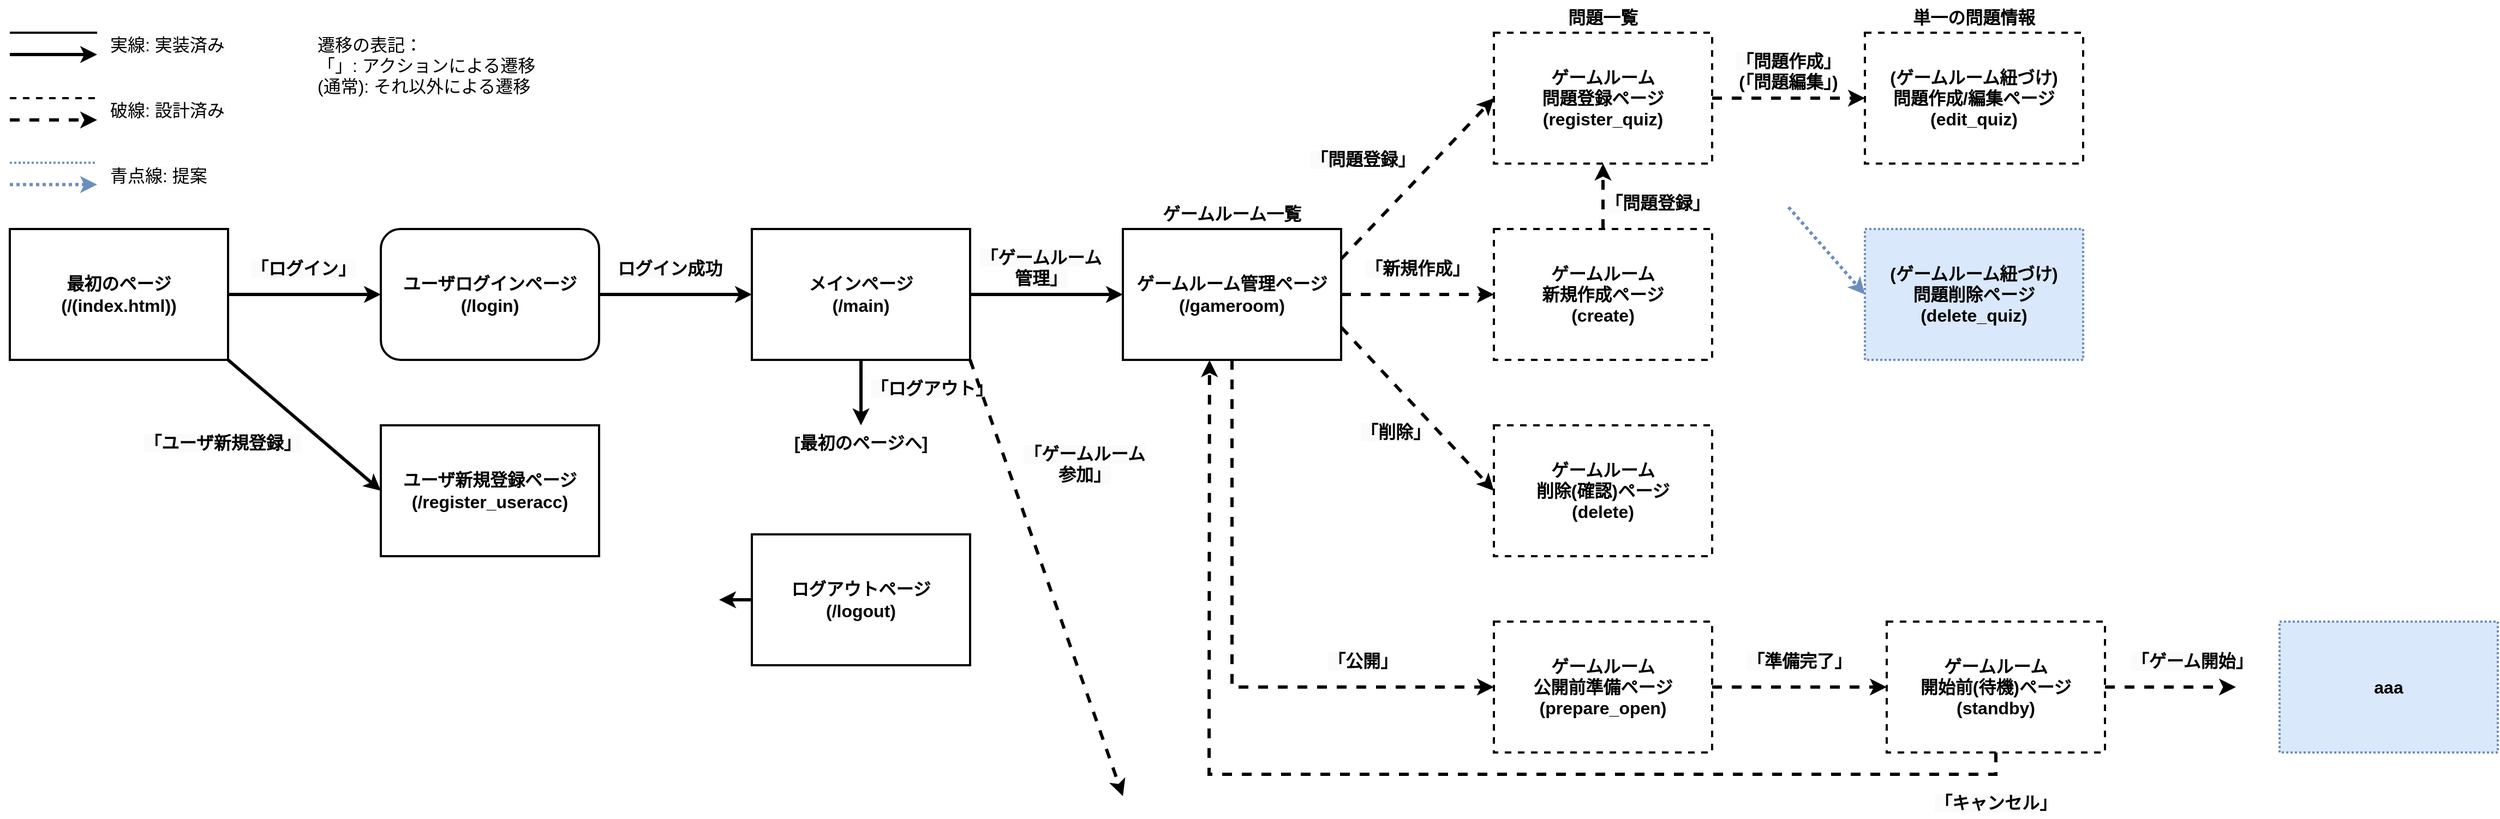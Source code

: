 <mxfile version="25.0.2">
  <diagram id="C5RBs43oDa-KdzZeNtuy" name="Page-1">
    <mxGraphModel dx="987" dy="1747" grid="1" gridSize="10" guides="1" tooltips="1" connect="1" arrows="1" fold="1" page="1" pageScale="1" pageWidth="827" pageHeight="1169" math="0" shadow="0">
      <root>
        <mxCell id="WIyWlLk6GJQsqaUBKTNV-0" />
        <mxCell id="WIyWlLk6GJQsqaUBKTNV-1" parent="WIyWlLk6GJQsqaUBKTNV-0" />
        <mxCell id="AtVpPJ6zDkACYOzKNUNn-0" value="最初のページ&lt;div&gt;(/(index.html))&lt;/div&gt;" style="rounded=0;whiteSpace=wrap;html=1;fontStyle=1;fontSize=16;strokeWidth=2;" parent="WIyWlLk6GJQsqaUBKTNV-1" vertex="1">
          <mxGeometry x="80" y="80" width="200" height="120" as="geometry" />
        </mxCell>
        <mxCell id="AtVpPJ6zDkACYOzKNUNn-1" value="メインページ&lt;div&gt;(/main)&lt;/div&gt;" style="rounded=0;whiteSpace=wrap;html=1;fontStyle=1;fontSize=16;strokeWidth=2;" parent="WIyWlLk6GJQsqaUBKTNV-1" vertex="1">
          <mxGeometry x="760" y="80" width="200" height="120" as="geometry" />
        </mxCell>
        <mxCell id="AtVpPJ6zDkACYOzKNUNn-2" value="" style="endArrow=classic;html=1;rounded=0;exitX=1;exitY=0.5;exitDx=0;exitDy=0;strokeWidth=3;entryX=0;entryY=0.5;entryDx=0;entryDy=0;" parent="WIyWlLk6GJQsqaUBKTNV-1" source="AtVpPJ6zDkACYOzKNUNn-0" target="AtVpPJ6zDkACYOzKNUNn-5" edge="1">
          <mxGeometry width="50" height="50" relative="1" as="geometry">
            <mxPoint x="440" y="240" as="sourcePoint" />
            <mxPoint x="380" y="130" as="targetPoint" />
          </mxGeometry>
        </mxCell>
        <mxCell id="AtVpPJ6zDkACYOzKNUNn-3" value="ユーザ新規登録ページ&lt;div&gt;(/register_useracc)&lt;/div&gt;" style="rounded=0;whiteSpace=wrap;html=1;fontStyle=1;fontSize=16;strokeWidth=2;" parent="WIyWlLk6GJQsqaUBKTNV-1" vertex="1">
          <mxGeometry x="420" y="260" width="200" height="120" as="geometry" />
        </mxCell>
        <mxCell id="AtVpPJ6zDkACYOzKNUNn-4" value="" style="endArrow=classic;html=1;rounded=0;exitX=1;exitY=1;exitDx=0;exitDy=0;entryX=0;entryY=0.5;entryDx=0;entryDy=0;strokeWidth=3;" parent="WIyWlLk6GJQsqaUBKTNV-1" source="AtVpPJ6zDkACYOzKNUNn-0" target="AtVpPJ6zDkACYOzKNUNn-3" edge="1">
          <mxGeometry width="50" height="50" relative="1" as="geometry">
            <mxPoint x="270" y="250" as="sourcePoint" />
            <mxPoint x="350" y="250" as="targetPoint" />
          </mxGeometry>
        </mxCell>
        <mxCell id="AtVpPJ6zDkACYOzKNUNn-5" value="&lt;span style=&quot;font-size: 16px;&quot;&gt;&lt;b&gt;ユーザログインページ&lt;/b&gt;&lt;/span&gt;&lt;br&gt;&lt;div style=&quot;font-size: 16px; font-weight: 700;&quot;&gt;(/login)&lt;/div&gt;" style="rounded=1;whiteSpace=wrap;html=1;strokeWidth=2;" parent="WIyWlLk6GJQsqaUBKTNV-1" vertex="1">
          <mxGeometry x="420" y="80" width="200" height="120" as="geometry" />
        </mxCell>
        <mxCell id="AtVpPJ6zDkACYOzKNUNn-6" value="" style="endArrow=classic;html=1;rounded=0;exitX=1;exitY=0.5;exitDx=0;exitDy=0;strokeWidth=3;entryX=0;entryY=0.5;entryDx=0;entryDy=0;" parent="WIyWlLk6GJQsqaUBKTNV-1" source="AtVpPJ6zDkACYOzKNUNn-5" target="AtVpPJ6zDkACYOzKNUNn-1" edge="1">
          <mxGeometry width="50" height="50" relative="1" as="geometry">
            <mxPoint x="580" y="129.55" as="sourcePoint" />
            <mxPoint x="660" y="129.55" as="targetPoint" />
          </mxGeometry>
        </mxCell>
        <mxCell id="AtVpPJ6zDkACYOzKNUNn-8" value="&lt;span style=&quot;color: rgb(0, 0, 0); font-family: Helvetica; font-size: 16px; font-style: normal; font-variant-ligatures: normal; font-variant-caps: normal; font-weight: 700; letter-spacing: normal; orphans: 2; text-indent: 0px; text-transform: none; widows: 2; word-spacing: 0px; -webkit-text-stroke-width: 0px; white-space: normal; background-color: rgb(251, 251, 251); text-decoration-thickness: initial; text-decoration-style: initial; text-decoration-color: initial; float: none; display: inline !important;&quot;&gt;「ログイン」&lt;/span&gt;" style="text;whiteSpace=wrap;html=1;align=center;" parent="WIyWlLk6GJQsqaUBKTNV-1" vertex="1">
          <mxGeometry x="283.5" y="100" width="130" height="30" as="geometry" />
        </mxCell>
        <mxCell id="AtVpPJ6zDkACYOzKNUNn-9" value="&lt;span style=&quot;color: rgb(0, 0, 0); font-family: Helvetica; font-size: 16px; font-style: normal; font-variant-ligatures: normal; font-variant-caps: normal; font-weight: 700; letter-spacing: normal; orphans: 2; text-indent: 0px; text-transform: none; widows: 2; word-spacing: 0px; -webkit-text-stroke-width: 0px; white-space: normal; background-color: rgb(251, 251, 251); text-decoration-thickness: initial; text-decoration-style: initial; text-decoration-color: initial; float: none; display: inline !important;&quot;&gt;「ユーザ新規登録」&lt;/span&gt;" style="text;whiteSpace=wrap;html=1;align=center;" parent="WIyWlLk6GJQsqaUBKTNV-1" vertex="1">
          <mxGeometry x="200" y="260" width="150" height="30" as="geometry" />
        </mxCell>
        <mxCell id="AtVpPJ6zDkACYOzKNUNn-11" value="&lt;span style=&quot;color: rgb(0, 0, 0); font-family: Helvetica; font-size: 16px; font-style: normal; font-variant-ligatures: normal; font-variant-caps: normal; font-weight: 700; letter-spacing: normal; orphans: 2; text-indent: 0px; text-transform: none; widows: 2; word-spacing: 0px; -webkit-text-stroke-width: 0px; white-space: normal; background-color: rgb(251, 251, 251); text-decoration-thickness: initial; text-decoration-style: initial; text-decoration-color: initial; float: none; display: inline !important;&quot;&gt;ログイン成功&lt;/span&gt;" style="text;whiteSpace=wrap;html=1;align=center;" parent="WIyWlLk6GJQsqaUBKTNV-1" vertex="1">
          <mxGeometry x="620" y="100" width="130" height="30" as="geometry" />
        </mxCell>
        <mxCell id="AtVpPJ6zDkACYOzKNUNn-12" value="" style="endArrow=classic;html=1;rounded=0;exitX=1;exitY=0.5;exitDx=0;exitDy=0;strokeWidth=3;entryX=0;entryY=0.5;entryDx=0;entryDy=0;" parent="WIyWlLk6GJQsqaUBKTNV-1" source="AtVpPJ6zDkACYOzKNUNn-1" target="AtVpPJ6zDkACYOzKNUNn-13" edge="1">
          <mxGeometry width="50" height="50" relative="1" as="geometry">
            <mxPoint x="1000" y="139.5" as="sourcePoint" />
            <mxPoint x="1080" y="140" as="targetPoint" />
          </mxGeometry>
        </mxCell>
        <mxCell id="AtVpPJ6zDkACYOzKNUNn-13" value="ゲームルーム管理ページ&lt;div&gt;(/gameroom)&lt;/div&gt;" style="rounded=0;whiteSpace=wrap;html=1;fontStyle=1;fontSize=16;strokeWidth=2;" parent="WIyWlLk6GJQsqaUBKTNV-1" vertex="1">
          <mxGeometry x="1100" y="80" width="200" height="120" as="geometry" />
        </mxCell>
        <mxCell id="AtVpPJ6zDkACYOzKNUNn-14" value="&lt;span style=&quot;color: rgb(0, 0, 0); font-family: Helvetica; font-size: 16px; font-style: normal; font-variant-ligatures: normal; font-variant-caps: normal; font-weight: 700; letter-spacing: normal; orphans: 2; text-indent: 0px; text-transform: none; widows: 2; word-spacing: 0px; -webkit-text-stroke-width: 0px; white-space: normal; background-color: rgb(251, 251, 251); text-decoration-thickness: initial; text-decoration-style: initial; text-decoration-color: initial; float: none; display: inline !important;&quot;&gt;「ゲームルーム&lt;/span&gt;&lt;div&gt;&lt;span style=&quot;color: rgb(0, 0, 0); font-family: Helvetica; font-size: 16px; font-style: normal; font-variant-ligatures: normal; font-variant-caps: normal; font-weight: 700; letter-spacing: normal; orphans: 2; text-indent: 0px; text-transform: none; widows: 2; word-spacing: 0px; -webkit-text-stroke-width: 0px; white-space: normal; background-color: rgb(251, 251, 251); text-decoration-thickness: initial; text-decoration-style: initial; text-decoration-color: initial; float: none; display: inline !important;&quot;&gt;管理」&lt;/span&gt;&lt;/div&gt;" style="text;whiteSpace=wrap;html=1;align=center;" parent="WIyWlLk6GJQsqaUBKTNV-1" vertex="1">
          <mxGeometry x="950" y="90" width="150" height="30" as="geometry" />
        </mxCell>
        <mxCell id="AtVpPJ6zDkACYOzKNUNn-15" value="" style="endArrow=classic;html=1;rounded=0;exitX=1;exitY=1;exitDx=0;exitDy=0;strokeWidth=3;dashed=1;" parent="WIyWlLk6GJQsqaUBKTNV-1" source="AtVpPJ6zDkACYOzKNUNn-1" edge="1">
          <mxGeometry width="50" height="50" relative="1" as="geometry">
            <mxPoint x="950" y="230" as="sourcePoint" />
            <mxPoint x="1100" y="600" as="targetPoint" />
          </mxGeometry>
        </mxCell>
        <mxCell id="AtVpPJ6zDkACYOzKNUNn-16" value="&lt;span style=&quot;color: rgb(0, 0, 0); font-family: Helvetica; font-size: 16px; font-style: normal; font-variant-ligatures: normal; font-variant-caps: normal; font-weight: 700; letter-spacing: normal; orphans: 2; text-indent: 0px; text-transform: none; widows: 2; word-spacing: 0px; -webkit-text-stroke-width: 0px; white-space: normal; background-color: rgb(251, 251, 251); text-decoration-thickness: initial; text-decoration-style: initial; text-decoration-color: initial; float: none; display: inline !important;&quot;&gt;「ゲームルーム&lt;/span&gt;&lt;div&gt;&lt;span style=&quot;color: rgb(0, 0, 0); font-family: Helvetica; font-size: 16px; font-style: normal; font-variant-ligatures: normal; font-variant-caps: normal; font-weight: 700; letter-spacing: normal; orphans: 2; text-indent: 0px; text-transform: none; widows: 2; word-spacing: 0px; -webkit-text-stroke-width: 0px; white-space: normal; background-color: rgb(251, 251, 251); text-decoration-thickness: initial; text-decoration-style: initial; text-decoration-color: initial; float: none; display: inline !important;&quot;&gt;参加」&lt;/span&gt;&lt;/div&gt;" style="text;whiteSpace=wrap;html=1;align=center;" parent="WIyWlLk6GJQsqaUBKTNV-1" vertex="1">
          <mxGeometry x="990" y="270" width="150" height="30" as="geometry" />
        </mxCell>
        <mxCell id="AtVpPJ6zDkACYOzKNUNn-17" value="" style="endArrow=classic;html=1;rounded=0;exitX=0.5;exitY=1;exitDx=0;exitDy=0;strokeWidth=3;" parent="WIyWlLk6GJQsqaUBKTNV-1" source="AtVpPJ6zDkACYOzKNUNn-1" edge="1">
          <mxGeometry width="50" height="50" relative="1" as="geometry">
            <mxPoint x="810" y="279" as="sourcePoint" />
            <mxPoint x="860" y="260" as="targetPoint" />
          </mxGeometry>
        </mxCell>
        <mxCell id="AtVpPJ6zDkACYOzKNUNn-18" value="&lt;span style=&quot;color: rgb(0, 0, 0); font-family: Helvetica; font-size: 16px; font-style: normal; font-variant-ligatures: normal; font-variant-caps: normal; font-weight: 700; letter-spacing: normal; orphans: 2; text-indent: 0px; text-transform: none; widows: 2; word-spacing: 0px; -webkit-text-stroke-width: 0px; white-space: normal; background-color: rgb(251, 251, 251); text-decoration-thickness: initial; text-decoration-style: initial; text-decoration-color: initial; float: none; display: inline !important;&quot;&gt;「ログアウト&lt;/span&gt;&lt;span style=&quot;font-size: 16px; font-weight: 700;&quot;&gt;」&lt;/span&gt;" style="text;whiteSpace=wrap;html=1;align=center;" parent="WIyWlLk6GJQsqaUBKTNV-1" vertex="1">
          <mxGeometry x="850" y="210" width="150" height="30" as="geometry" />
        </mxCell>
        <mxCell id="AtVpPJ6zDkACYOzKNUNn-19" value="ログアウトページ&lt;div&gt;(/logout)&lt;/div&gt;" style="rounded=0;whiteSpace=wrap;html=1;fontStyle=1;fontSize=16;strokeWidth=2;" parent="WIyWlLk6GJQsqaUBKTNV-1" vertex="1">
          <mxGeometry x="760" y="360" width="200" height="120" as="geometry" />
        </mxCell>
        <mxCell id="AtVpPJ6zDkACYOzKNUNn-20" value="" style="endArrow=classic;html=1;rounded=0;exitX=0;exitY=0.5;exitDx=0;exitDy=0;strokeWidth=3;" parent="WIyWlLk6GJQsqaUBKTNV-1" source="AtVpPJ6zDkACYOzKNUNn-19" edge="1">
          <mxGeometry width="50" height="50" relative="1" as="geometry">
            <mxPoint x="730" y="300" as="sourcePoint" />
            <mxPoint x="730" y="420" as="targetPoint" />
          </mxGeometry>
        </mxCell>
        <mxCell id="AtVpPJ6zDkACYOzKNUNn-21" value="&lt;span style=&quot;font-size: 16px;&quot;&gt;&lt;b&gt;[最初のページへ]&lt;/b&gt;&lt;/span&gt;" style="text;whiteSpace=wrap;html=1;align=center;" parent="WIyWlLk6GJQsqaUBKTNV-1" vertex="1">
          <mxGeometry x="785" y="260" width="150" height="30" as="geometry" />
        </mxCell>
        <mxCell id="AtVpPJ6zDkACYOzKNUNn-22" value="" style="endArrow=classic;html=1;rounded=0;exitX=1;exitY=0.5;exitDx=0;exitDy=0;strokeWidth=3;dashed=1;" parent="WIyWlLk6GJQsqaUBKTNV-1" source="AtVpPJ6zDkACYOzKNUNn-13" edge="1">
          <mxGeometry width="50" height="50" relative="1" as="geometry">
            <mxPoint x="1300" y="140" as="sourcePoint" />
            <mxPoint x="1440" y="140" as="targetPoint" />
          </mxGeometry>
        </mxCell>
        <mxCell id="AtVpPJ6zDkACYOzKNUNn-23" value="&lt;span style=&quot;color: rgb(0, 0, 0); font-family: Helvetica; font-size: 16px; font-style: normal; font-variant-ligatures: normal; font-variant-caps: normal; font-weight: 700; letter-spacing: normal; orphans: 2; text-indent: 0px; text-transform: none; widows: 2; word-spacing: 0px; -webkit-text-stroke-width: 0px; white-space: normal; background-color: rgb(251, 251, 251); text-decoration-thickness: initial; text-decoration-style: initial; text-decoration-color: initial; float: none; display: inline !important;&quot;&gt;「新規作成&lt;/span&gt;&lt;span style=&quot;font-size: 16px; font-weight: 700;&quot;&gt;」&lt;/span&gt;" style="text;whiteSpace=wrap;html=1;align=center;" parent="WIyWlLk6GJQsqaUBKTNV-1" vertex="1">
          <mxGeometry x="1300" y="100" width="140" height="30" as="geometry" />
        </mxCell>
        <mxCell id="AtVpPJ6zDkACYOzKNUNn-24" value="" style="endArrow=classic;html=1;rounded=0;strokeWidth=3;dashed=1;exitX=1;exitY=0.75;exitDx=0;exitDy=0;entryX=0;entryY=0.5;entryDx=0;entryDy=0;" parent="WIyWlLk6GJQsqaUBKTNV-1" source="AtVpPJ6zDkACYOzKNUNn-13" target="AtVpPJ6zDkACYOzKNUNn-37" edge="1">
          <mxGeometry width="50" height="50" relative="1" as="geometry">
            <mxPoint x="1300" y="280" as="sourcePoint" />
            <mxPoint x="1440" y="280" as="targetPoint" />
          </mxGeometry>
        </mxCell>
        <mxCell id="AtVpPJ6zDkACYOzKNUNn-25" value="&lt;span style=&quot;color: rgb(0, 0, 0); font-family: Helvetica; font-size: 16px; font-style: normal; font-variant-ligatures: normal; font-variant-caps: normal; font-weight: 700; letter-spacing: normal; orphans: 2; text-indent: 0px; text-transform: none; widows: 2; word-spacing: 0px; -webkit-text-stroke-width: 0px; white-space: normal; background-color: rgb(251, 251, 251); text-decoration-thickness: initial; text-decoration-style: initial; text-decoration-color: initial; float: none; display: inline !important;&quot;&gt;「削除&lt;/span&gt;&lt;span style=&quot;font-size: 16px; font-weight: 700;&quot;&gt;」&lt;/span&gt;" style="text;whiteSpace=wrap;html=1;align=center;" parent="WIyWlLk6GJQsqaUBKTNV-1" vertex="1">
          <mxGeometry x="1280" y="250" width="140" height="30" as="geometry" />
        </mxCell>
        <mxCell id="AtVpPJ6zDkACYOzKNUNn-26" value="" style="endArrow=classic;html=1;rounded=0;exitX=0.5;exitY=1;exitDx=0;exitDy=0;strokeWidth=3;dashed=1;entryX=0;entryY=0.5;entryDx=0;entryDy=0;" parent="WIyWlLk6GJQsqaUBKTNV-1" source="AtVpPJ6zDkACYOzKNUNn-13" target="AtVpPJ6zDkACYOzKNUNn-29" edge="1">
          <mxGeometry width="50" height="50" relative="1" as="geometry">
            <mxPoint x="1300" y="330" as="sourcePoint" />
            <mxPoint x="1440" y="390" as="targetPoint" />
            <Array as="points">
              <mxPoint x="1200" y="500" />
            </Array>
          </mxGeometry>
        </mxCell>
        <mxCell id="AtVpPJ6zDkACYOzKNUNn-27" value="&lt;span style=&quot;color: rgb(0, 0, 0); font-family: Helvetica; font-size: 16px; font-style: normal; font-variant-ligatures: normal; font-variant-caps: normal; font-weight: 700; letter-spacing: normal; orphans: 2; text-indent: 0px; text-transform: none; widows: 2; word-spacing: 0px; -webkit-text-stroke-width: 0px; white-space: normal; background-color: rgb(251, 251, 251); text-decoration-thickness: initial; text-decoration-style: initial; text-decoration-color: initial; float: none; display: inline !important;&quot;&gt;「公開&lt;/span&gt;&lt;span style=&quot;font-size: 16px; font-weight: 700;&quot;&gt;」&lt;/span&gt;" style="text;whiteSpace=wrap;html=1;align=center;" parent="WIyWlLk6GJQsqaUBKTNV-1" vertex="1">
          <mxGeometry x="1250" y="460" width="140" height="30" as="geometry" />
        </mxCell>
        <mxCell id="AtVpPJ6zDkACYOzKNUNn-28" value="ゲームルーム&lt;div&gt;新規作成ページ&lt;div&gt;(create)&lt;/div&gt;&lt;/div&gt;" style="rounded=0;whiteSpace=wrap;html=1;fontStyle=1;fontSize=16;strokeWidth=2;dashed=1;" parent="WIyWlLk6GJQsqaUBKTNV-1" vertex="1">
          <mxGeometry x="1440" y="80" width="200" height="120" as="geometry" />
        </mxCell>
        <mxCell id="AtVpPJ6zDkACYOzKNUNn-29" value="ゲームルーム&lt;div&gt;公開前準備ページ&lt;br&gt;&lt;div&gt;(prepare_open)&lt;/div&gt;&lt;/div&gt;" style="rounded=0;whiteSpace=wrap;html=1;fontStyle=1;fontSize=16;strokeWidth=2;dashed=1;" parent="WIyWlLk6GJQsqaUBKTNV-1" vertex="1">
          <mxGeometry x="1440" y="440" width="200" height="120" as="geometry" />
        </mxCell>
        <mxCell id="AtVpPJ6zDkACYOzKNUNn-30" value="ゲームルーム&lt;div&gt;開始前(待機)ページ&lt;br&gt;&lt;div&gt;(standby)&lt;/div&gt;&lt;/div&gt;" style="rounded=0;whiteSpace=wrap;html=1;fontStyle=1;fontSize=16;strokeWidth=2;dashed=1;" parent="WIyWlLk6GJQsqaUBKTNV-1" vertex="1">
          <mxGeometry x="1800" y="440" width="200" height="120" as="geometry" />
        </mxCell>
        <mxCell id="AtVpPJ6zDkACYOzKNUNn-31" value="" style="endArrow=classic;html=1;rounded=0;strokeWidth=3;dashed=1;entryX=0;entryY=0.5;entryDx=0;entryDy=0;exitX=1;exitY=0.5;exitDx=0;exitDy=0;" parent="WIyWlLk6GJQsqaUBKTNV-1" source="AtVpPJ6zDkACYOzKNUNn-29" target="AtVpPJ6zDkACYOzKNUNn-30" edge="1">
          <mxGeometry width="50" height="50" relative="1" as="geometry">
            <mxPoint x="1310" y="390" as="sourcePoint" />
            <mxPoint x="1450" y="390" as="targetPoint" />
          </mxGeometry>
        </mxCell>
        <mxCell id="AtVpPJ6zDkACYOzKNUNn-32" value="&lt;span style=&quot;color: rgb(0, 0, 0); font-family: Helvetica; font-size: 16px; font-style: normal; font-variant-ligatures: normal; font-variant-caps: normal; font-weight: 700; letter-spacing: normal; orphans: 2; text-indent: 0px; text-transform: none; widows: 2; word-spacing: 0px; -webkit-text-stroke-width: 0px; white-space: normal; background-color: rgb(251, 251, 251); text-decoration-thickness: initial; text-decoration-style: initial; text-decoration-color: initial; float: none; display: inline !important;&quot;&gt;「準備完了&lt;/span&gt;&lt;span style=&quot;font-size: 16px; font-weight: 700;&quot;&gt;」&lt;/span&gt;" style="text;whiteSpace=wrap;html=1;align=center;" parent="WIyWlLk6GJQsqaUBKTNV-1" vertex="1">
          <mxGeometry x="1650" y="460" width="140" height="30" as="geometry" />
        </mxCell>
        <mxCell id="AtVpPJ6zDkACYOzKNUNn-33" value="" style="endArrow=classic;html=1;rounded=0;strokeWidth=3;dashed=1;exitX=1;exitY=0.5;exitDx=0;exitDy=0;" parent="WIyWlLk6GJQsqaUBKTNV-1" source="AtVpPJ6zDkACYOzKNUNn-30" edge="1">
          <mxGeometry width="50" height="50" relative="1" as="geometry">
            <mxPoint x="2040" y="490.48" as="sourcePoint" />
            <mxPoint x="2120" y="500" as="targetPoint" />
          </mxGeometry>
        </mxCell>
        <mxCell id="AtVpPJ6zDkACYOzKNUNn-34" value="&lt;span style=&quot;color: rgb(0, 0, 0); font-family: Helvetica; font-size: 16px; font-style: normal; font-variant-ligatures: normal; font-variant-caps: normal; font-weight: 700; letter-spacing: normal; orphans: 2; text-indent: 0px; text-transform: none; widows: 2; word-spacing: 0px; -webkit-text-stroke-width: 0px; white-space: normal; background-color: rgb(251, 251, 251); text-decoration-thickness: initial; text-decoration-style: initial; text-decoration-color: initial; float: none; display: inline !important;&quot;&gt;「ゲーム開始&lt;/span&gt;&lt;span style=&quot;font-size: 16px; font-weight: 700;&quot;&gt;」&lt;/span&gt;" style="text;whiteSpace=wrap;html=1;align=center;" parent="WIyWlLk6GJQsqaUBKTNV-1" vertex="1">
          <mxGeometry x="2010" y="460" width="140" height="30" as="geometry" />
        </mxCell>
        <mxCell id="AtVpPJ6zDkACYOzKNUNn-36" value="&lt;span style=&quot;color: rgb(0, 0, 0); font-family: Helvetica; font-size: 16px; font-style: normal; font-variant-ligatures: normal; font-variant-caps: normal; font-weight: 700; letter-spacing: normal; orphans: 2; text-indent: 0px; text-transform: none; widows: 2; word-spacing: 0px; -webkit-text-stroke-width: 0px; white-space: normal; background-color: rgb(251, 251, 251); text-decoration-thickness: initial; text-decoration-style: initial; text-decoration-color: initial; float: none; display: inline !important;&quot;&gt;「キャンセル&lt;/span&gt;&lt;span style=&quot;font-size: 16px; font-weight: 700;&quot;&gt;」&lt;/span&gt;" style="text;whiteSpace=wrap;html=1;align=center;" parent="WIyWlLk6GJQsqaUBKTNV-1" vertex="1">
          <mxGeometry x="1830" y="590" width="140" height="30" as="geometry" />
        </mxCell>
        <mxCell id="AtVpPJ6zDkACYOzKNUNn-37" value="ゲームルーム&lt;div&gt;削除(確認)ページ&lt;br&gt;&lt;div&gt;(delete)&lt;/div&gt;&lt;/div&gt;" style="rounded=0;whiteSpace=wrap;html=1;fontStyle=1;fontSize=16;strokeWidth=2;dashed=1;" parent="WIyWlLk6GJQsqaUBKTNV-1" vertex="1">
          <mxGeometry x="1440" y="260" width="200" height="120" as="geometry" />
        </mxCell>
        <mxCell id="AtVpPJ6zDkACYOzKNUNn-39" value="" style="endArrow=classic;html=1;rounded=0;exitX=0;exitY=0.25;exitDx=0;exitDy=0;strokeWidth=3;dashed=1;entryX=0;entryY=0.5;entryDx=0;entryDy=0;" parent="WIyWlLk6GJQsqaUBKTNV-1" source="AtVpPJ6zDkACYOzKNUNn-23" target="AtVpPJ6zDkACYOzKNUNn-42" edge="1">
          <mxGeometry width="50" height="50" relative="1" as="geometry">
            <mxPoint x="1250" y="50" as="sourcePoint" />
            <mxPoint x="1440" as="targetPoint" />
          </mxGeometry>
        </mxCell>
        <mxCell id="AtVpPJ6zDkACYOzKNUNn-41" value="&lt;span style=&quot;color: rgb(0, 0, 0); font-family: Helvetica; font-size: 16px; font-style: normal; font-variant-ligatures: normal; font-variant-caps: normal; font-weight: 700; letter-spacing: normal; orphans: 2; text-indent: 0px; text-transform: none; widows: 2; word-spacing: 0px; -webkit-text-stroke-width: 0px; white-space: normal; background-color: rgb(251, 251, 251); text-decoration-thickness: initial; text-decoration-style: initial; text-decoration-color: initial; float: none; display: inline !important;&quot;&gt;「問題登録&lt;/span&gt;&lt;span style=&quot;font-size: 16px; font-weight: 700;&quot;&gt;」&lt;/span&gt;" style="text;whiteSpace=wrap;html=1;align=center;" parent="WIyWlLk6GJQsqaUBKTNV-1" vertex="1">
          <mxGeometry x="1250" width="140" height="30" as="geometry" />
        </mxCell>
        <mxCell id="AtVpPJ6zDkACYOzKNUNn-42" value="ゲームルーム&lt;div&gt;問題登録ページ&lt;div&gt;(register_quiz)&lt;/div&gt;&lt;/div&gt;" style="rounded=0;whiteSpace=wrap;html=1;fontStyle=1;fontSize=16;strokeWidth=2;dashed=1;" parent="WIyWlLk6GJQsqaUBKTNV-1" vertex="1">
          <mxGeometry x="1440" y="-100" width="200" height="120" as="geometry" />
        </mxCell>
        <mxCell id="AtVpPJ6zDkACYOzKNUNn-43" value="" style="endArrow=classic;html=1;rounded=0;exitX=0.5;exitY=0;exitDx=0;exitDy=0;strokeWidth=3;dashed=1;entryX=0.5;entryY=1;entryDx=0;entryDy=0;" parent="WIyWlLk6GJQsqaUBKTNV-1" source="AtVpPJ6zDkACYOzKNUNn-28" target="AtVpPJ6zDkACYOzKNUNn-42" edge="1">
          <mxGeometry width="50" height="50" relative="1" as="geometry">
            <mxPoint x="1310" y="118" as="sourcePoint" />
            <mxPoint x="1450" y="10" as="targetPoint" />
          </mxGeometry>
        </mxCell>
        <mxCell id="AtVpPJ6zDkACYOzKNUNn-44" value="&lt;span style=&quot;color: rgb(0, 0, 0); font-family: Helvetica; font-size: 16px; font-style: normal; font-variant-ligatures: normal; font-variant-caps: normal; font-weight: 700; letter-spacing: normal; orphans: 2; text-indent: 0px; text-transform: none; widows: 2; word-spacing: 0px; -webkit-text-stroke-width: 0px; white-space: normal; background-color: rgb(251, 251, 251); text-decoration-thickness: initial; text-decoration-style: initial; text-decoration-color: initial; float: none; display: inline !important;&quot;&gt;「問題登録&lt;/span&gt;&lt;span style=&quot;font-size: 16px; font-weight: 700;&quot;&gt;」&lt;/span&gt;" style="text;whiteSpace=wrap;html=1;align=center;" parent="WIyWlLk6GJQsqaUBKTNV-1" vertex="1">
          <mxGeometry x="1520" y="40" width="140" height="30" as="geometry" />
        </mxCell>
        <mxCell id="pH4CJCZ5LqVkKEiUWvyl-0" value="" style="endArrow=classic;html=1;rounded=0;exitX=1;exitY=0.5;exitDx=0;exitDy=0;strokeWidth=3;" edge="1" parent="WIyWlLk6GJQsqaUBKTNV-1">
          <mxGeometry width="50" height="50" relative="1" as="geometry">
            <mxPoint x="80" y="-80" as="sourcePoint" />
            <mxPoint x="160" y="-80" as="targetPoint" />
          </mxGeometry>
        </mxCell>
        <mxCell id="pH4CJCZ5LqVkKEiUWvyl-1" value="" style="endArrow=none;html=1;rounded=0;exitX=1;exitY=0.5;exitDx=0;exitDy=0;strokeWidth=2;endFill=0;" edge="1" parent="WIyWlLk6GJQsqaUBKTNV-1">
          <mxGeometry width="50" height="50" relative="1" as="geometry">
            <mxPoint x="80" y="-100" as="sourcePoint" />
            <mxPoint x="160" y="-100" as="targetPoint" />
          </mxGeometry>
        </mxCell>
        <mxCell id="pH4CJCZ5LqVkKEiUWvyl-2" value="" style="endArrow=classic;html=1;rounded=0;exitX=1;exitY=0.5;exitDx=0;exitDy=0;strokeWidth=3;curved=0;shadow=0;flowAnimation=0;jumpStyle=none;dashed=1;" edge="1" parent="WIyWlLk6GJQsqaUBKTNV-1">
          <mxGeometry width="50" height="50" relative="1" as="geometry">
            <mxPoint x="80" y="-20" as="sourcePoint" />
            <mxPoint x="160" y="-20" as="targetPoint" />
          </mxGeometry>
        </mxCell>
        <mxCell id="pH4CJCZ5LqVkKEiUWvyl-3" value="" style="endArrow=none;html=1;rounded=0;exitX=1;exitY=0.5;exitDx=0;exitDy=0;strokeWidth=2;endFill=0;curved=0;targetPerimeterSpacing=3;shadow=0;flowAnimation=0;jumpStyle=none;dashed=1;" edge="1" parent="WIyWlLk6GJQsqaUBKTNV-1">
          <mxGeometry width="50" height="50" relative="1" as="geometry">
            <mxPoint x="80" y="-40" as="sourcePoint" />
            <mxPoint x="160" y="-40" as="targetPoint" />
          </mxGeometry>
        </mxCell>
        <mxCell id="pH4CJCZ5LqVkKEiUWvyl-4" value="" style="endArrow=classic;html=1;rounded=0;exitX=1;exitY=0.5;exitDx=0;exitDy=0;strokeWidth=3;curved=0;shadow=0;flowAnimation=0;jumpStyle=none;dashed=1;dashPattern=1 1;fillColor=#dae8fc;strokeColor=#6c8ebf;" edge="1" parent="WIyWlLk6GJQsqaUBKTNV-1">
          <mxGeometry width="50" height="50" relative="1" as="geometry">
            <mxPoint x="80" y="39.29" as="sourcePoint" />
            <mxPoint x="160" y="39.29" as="targetPoint" />
          </mxGeometry>
        </mxCell>
        <mxCell id="pH4CJCZ5LqVkKEiUWvyl-5" value="" style="endArrow=none;html=1;rounded=0;exitX=1;exitY=0.5;exitDx=0;exitDy=0;strokeWidth=2;endFill=0;curved=0;targetPerimeterSpacing=3;shadow=0;flowAnimation=0;jumpStyle=none;dashed=1;dashPattern=1 1;fillColor=#dae8fc;strokeColor=#6c8ebf;" edge="1" parent="WIyWlLk6GJQsqaUBKTNV-1">
          <mxGeometry width="50" height="50" relative="1" as="geometry">
            <mxPoint x="80" y="19.29" as="sourcePoint" />
            <mxPoint x="160" y="19.29" as="targetPoint" />
          </mxGeometry>
        </mxCell>
        <mxCell id="pH4CJCZ5LqVkKEiUWvyl-6" value="&lt;span style=&quot;color: rgb(0, 0, 0); font-family: Helvetica; font-size: 16px; font-style: normal; font-variant-ligatures: normal; font-variant-caps: normal; letter-spacing: normal; orphans: 2; text-indent: 0px; text-transform: none; widows: 2; word-spacing: 0px; -webkit-text-stroke-width: 0px; white-space: normal; background-color: rgb(251, 251, 251); text-decoration-thickness: initial; text-decoration-style: initial; text-decoration-color: initial; float: none; display: inline !important;&quot;&gt;実線: 実装済み&lt;/span&gt;" style="text;whiteSpace=wrap;html=1;align=left;" vertex="1" parent="WIyWlLk6GJQsqaUBKTNV-1">
          <mxGeometry x="170" y="-105" width="170" height="30" as="geometry" />
        </mxCell>
        <mxCell id="pH4CJCZ5LqVkKEiUWvyl-7" value="&lt;span style=&quot;color: rgb(0, 0, 0); font-family: Helvetica; font-size: 16px; font-style: normal; font-variant-ligatures: normal; font-variant-caps: normal; letter-spacing: normal; orphans: 2; text-indent: 0px; text-transform: none; widows: 2; word-spacing: 0px; -webkit-text-stroke-width: 0px; white-space: normal; background-color: rgb(251, 251, 251); text-decoration-thickness: initial; text-decoration-style: initial; text-decoration-color: initial; float: none; display: inline !important;&quot;&gt;破線: 設計済み&lt;/span&gt;" style="text;whiteSpace=wrap;html=1;align=left;" vertex="1" parent="WIyWlLk6GJQsqaUBKTNV-1">
          <mxGeometry x="170" y="-45" width="160" height="30" as="geometry" />
        </mxCell>
        <mxCell id="pH4CJCZ5LqVkKEiUWvyl-8" value="&lt;span style=&quot;color: rgb(0, 0, 0); font-family: Helvetica; font-size: 16px; font-style: normal; font-variant-ligatures: normal; font-variant-caps: normal; letter-spacing: normal; orphans: 2; text-indent: 0px; text-transform: none; widows: 2; word-spacing: 0px; -webkit-text-stroke-width: 0px; white-space: normal; background-color: rgb(251, 251, 251); text-decoration-thickness: initial; text-decoration-style: initial; text-decoration-color: initial; float: none; display: inline !important;&quot;&gt;青点線: 提案&lt;/span&gt;" style="text;whiteSpace=wrap;html=1;align=left;" vertex="1" parent="WIyWlLk6GJQsqaUBKTNV-1">
          <mxGeometry x="170" y="15" width="160" height="30" as="geometry" />
        </mxCell>
        <mxCell id="pH4CJCZ5LqVkKEiUWvyl-9" value="" style="endArrow=classic;html=1;rounded=0;exitX=1;exitY=0.5;exitDx=0;exitDy=0;strokeWidth=3;dashed=1;entryX=0;entryY=0.5;entryDx=0;entryDy=0;" edge="1" parent="WIyWlLk6GJQsqaUBKTNV-1" source="AtVpPJ6zDkACYOzKNUNn-42" target="pH4CJCZ5LqVkKEiUWvyl-10">
          <mxGeometry width="50" height="50" relative="1" as="geometry">
            <mxPoint x="1710" as="sourcePoint" />
            <mxPoint x="1720" y="-40" as="targetPoint" />
          </mxGeometry>
        </mxCell>
        <mxCell id="pH4CJCZ5LqVkKEiUWvyl-10" value="&lt;div&gt;(ゲームルーム紐づけ)&lt;br&gt;問題作成/編集ページ&lt;div&gt;(edit_quiz)&lt;/div&gt;&lt;/div&gt;" style="rounded=0;whiteSpace=wrap;html=1;fontStyle=1;fontSize=16;strokeWidth=2;dashed=1;" vertex="1" parent="WIyWlLk6GJQsqaUBKTNV-1">
          <mxGeometry x="1780" y="-100" width="200" height="120" as="geometry" />
        </mxCell>
        <mxCell id="pH4CJCZ5LqVkKEiUWvyl-11" value="&lt;span style=&quot;color: rgb(0, 0, 0); font-family: Helvetica; font-size: 16px; font-style: normal; font-variant-ligatures: normal; font-variant-caps: normal; font-weight: 700; letter-spacing: normal; orphans: 2; text-indent: 0px; text-transform: none; widows: 2; word-spacing: 0px; -webkit-text-stroke-width: 0px; white-space: normal; background-color: rgb(251, 251, 251); text-decoration-thickness: initial; text-decoration-style: initial; text-decoration-color: initial; float: none; display: inline !important;&quot;&gt;「問題作成&lt;/span&gt;&lt;span style=&quot;font-size: 16px; font-weight: 700;&quot;&gt;」&lt;/span&gt;&lt;div&gt;&lt;span style=&quot;font-size: 16px; font-weight: 700;&quot;&gt;(「問題編集」)&lt;/span&gt;&lt;/div&gt;" style="text;whiteSpace=wrap;html=1;align=center;" vertex="1" parent="WIyWlLk6GJQsqaUBKTNV-1">
          <mxGeometry x="1640" y="-90" width="140" height="45" as="geometry" />
        </mxCell>
        <mxCell id="pH4CJCZ5LqVkKEiUWvyl-12" value="&lt;span style=&quot;font-size: 16px;&quot;&gt;遷移の表記：&lt;/span&gt;&lt;div&gt;&lt;span style=&quot;font-size: 16px;&quot;&gt;「」: アクションによる遷移&lt;/span&gt;&lt;/div&gt;&lt;div&gt;&lt;span style=&quot;font-size: 16px;&quot;&gt;(通常): それ以外による遷移&lt;/span&gt;&lt;/div&gt;&lt;div&gt;&lt;span style=&quot;font-size: 16px;&quot;&gt;&lt;br&gt;&lt;/span&gt;&lt;/div&gt;" style="text;whiteSpace=wrap;html=1;align=left;" vertex="1" parent="WIyWlLk6GJQsqaUBKTNV-1">
          <mxGeometry x="360" y="-105" width="260" height="30" as="geometry" />
        </mxCell>
        <mxCell id="pH4CJCZ5LqVkKEiUWvyl-13" value="" style="endArrow=classic;html=1;rounded=0;exitX=0.5;exitY=1;exitDx=0;exitDy=0;strokeWidth=3;dashed=1;entryX=0.397;entryY=1.002;entryDx=0;entryDy=0;entryPerimeter=0;" edge="1" parent="WIyWlLk6GJQsqaUBKTNV-1" source="AtVpPJ6zDkACYOzKNUNn-30" target="AtVpPJ6zDkACYOzKNUNn-13">
          <mxGeometry width="50" height="50" relative="1" as="geometry">
            <mxPoint x="1680" y="690" as="sourcePoint" />
            <mxPoint x="1820" y="690" as="targetPoint" />
            <Array as="points">
              <mxPoint x="1900" y="580" />
              <mxPoint x="1179" y="580" />
            </Array>
          </mxGeometry>
        </mxCell>
        <mxCell id="pH4CJCZ5LqVkKEiUWvyl-15" value="&lt;div&gt;aaa&lt;/div&gt;" style="rounded=0;whiteSpace=wrap;html=1;fontStyle=1;fontSize=16;strokeWidth=2;dashed=1;fillColor=#dae8fc;strokeColor=#6c8ebf;dashPattern=1 1;" vertex="1" parent="WIyWlLk6GJQsqaUBKTNV-1">
          <mxGeometry x="2160" y="440" width="200" height="120" as="geometry" />
        </mxCell>
        <mxCell id="pH4CJCZ5LqVkKEiUWvyl-16" value="" style="endArrow=classic;html=1;rounded=0;strokeWidth=3;dashed=1;fillColor=#dae8fc;strokeColor=#6c8ebf;dashPattern=1 1;entryX=0;entryY=0.5;entryDx=0;entryDy=0;" edge="1" parent="WIyWlLk6GJQsqaUBKTNV-1" target="pH4CJCZ5LqVkKEiUWvyl-17">
          <mxGeometry width="50" height="50" relative="1" as="geometry">
            <mxPoint x="1710" y="60" as="sourcePoint" />
            <mxPoint x="1770" y="120" as="targetPoint" />
          </mxGeometry>
        </mxCell>
        <mxCell id="pH4CJCZ5LqVkKEiUWvyl-17" value="&lt;div&gt;(ゲームルーム紐づけ)&lt;br&gt;問題削除ページ&lt;div&gt;(delete_quiz)&lt;/div&gt;&lt;/div&gt;" style="rounded=0;whiteSpace=wrap;html=1;fontStyle=1;fontSize=16;strokeWidth=2;dashed=1;fillColor=#dae8fc;strokeColor=#6c8ebf;dashPattern=1 1;" vertex="1" parent="WIyWlLk6GJQsqaUBKTNV-1">
          <mxGeometry x="1780" y="80" width="200" height="120" as="geometry" />
        </mxCell>
        <mxCell id="pH4CJCZ5LqVkKEiUWvyl-20" value="&lt;span style=&quot;font-size: 16px; font-weight: 700;&quot;&gt;ゲームルーム一覧&lt;/span&gt;" style="text;whiteSpace=wrap;html=1;align=center;" vertex="1" parent="WIyWlLk6GJQsqaUBKTNV-1">
          <mxGeometry x="1130" y="50" width="140" height="30" as="geometry" />
        </mxCell>
        <mxCell id="pH4CJCZ5LqVkKEiUWvyl-21" value="&lt;span style=&quot;font-size: 16px; font-weight: 700;&quot;&gt;問題一覧&lt;/span&gt;" style="text;whiteSpace=wrap;html=1;align=center;" vertex="1" parent="WIyWlLk6GJQsqaUBKTNV-1">
          <mxGeometry x="1470" y="-130" width="140" height="30" as="geometry" />
        </mxCell>
        <mxCell id="pH4CJCZ5LqVkKEiUWvyl-22" value="&lt;span style=&quot;font-size: 16px; font-weight: 700;&quot;&gt;単一の問題情報&lt;/span&gt;" style="text;whiteSpace=wrap;html=1;align=center;" vertex="1" parent="WIyWlLk6GJQsqaUBKTNV-1">
          <mxGeometry x="1810" y="-130" width="140" height="30" as="geometry" />
        </mxCell>
      </root>
    </mxGraphModel>
  </diagram>
</mxfile>
